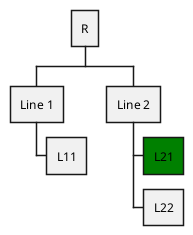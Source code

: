 {
  "sha1": "46pg5m6ri6cc126rla63i9e1mztgmww",
  "insertion": {
    "when": "2025-09-25T19:50:52.720Z",
    "user": "plantuml@gmail.com"
  }
}
@startwbs
* R
** Line 1
*** L11
** Line 2
***[#green] L21
*** L22
@endwbs
